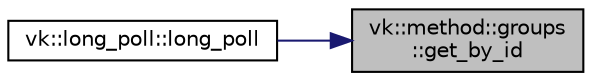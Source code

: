 digraph "vk::method::groups::get_by_id"
{
 // LATEX_PDF_SIZE
  edge [fontname="Helvetica",fontsize="10",labelfontname="Helvetica",labelfontsize="10"];
  node [fontname="Helvetica",fontsize="10",shape=record];
  rankdir="RL";
  Node1 [label="vk::method::groups\l::get_by_id",height=0.2,width=0.4,color="black", fillcolor="grey75", style="filled", fontcolor="black",tooltip=" "];
  Node1 -> Node2 [dir="back",color="midnightblue",fontsize="10",style="solid",fontname="Helvetica"];
  Node2 [label="vk::long_poll::long_poll",height=0.2,width=0.4,color="black", fillcolor="white", style="filled",URL="$classvk_1_1long__poll.html#a0224e5d18cac631716eabe8cc09830ea",tooltip=" "];
}

